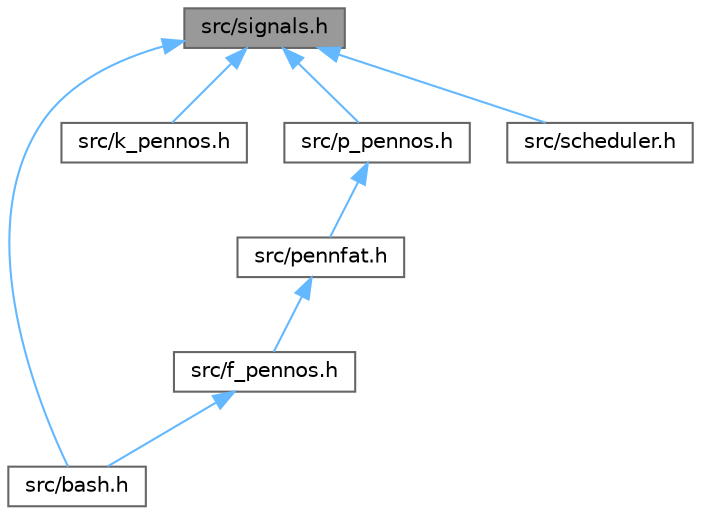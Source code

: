 digraph "src/signals.h"
{
 // LATEX_PDF_SIZE
  bgcolor="transparent";
  edge [fontname=Helvetica,fontsize=10,labelfontname=Helvetica,labelfontsize=10];
  node [fontname=Helvetica,fontsize=10,shape=box,height=0.2,width=0.4];
  Node1 [id="Node000001",label="src/signals.h",height=0.2,width=0.4,color="gray40", fillcolor="grey60", style="filled", fontcolor="black",tooltip="Header file for PennOS signals."];
  Node1 -> Node2 [id="edge8_Node000001_Node000002",dir="back",color="steelblue1",style="solid",tooltip=" "];
  Node2 [id="Node000002",label="src/bash.h",height=0.2,width=0.4,color="grey40", fillcolor="white", style="filled",URL="$bash_8h.html",tooltip="Header file defining simple shell function for PennOS."];
  Node1 -> Node3 [id="edge9_Node000001_Node000003",dir="back",color="steelblue1",style="solid",tooltip=" "];
  Node3 [id="Node000003",label="src/k_pennos.h",height=0.2,width=0.4,color="grey40", fillcolor="white", style="filled",URL="$k__pennos_8h.html",tooltip="Header file defining the kernel-level functions of PennOS."];
  Node1 -> Node4 [id="edge10_Node000001_Node000004",dir="back",color="steelblue1",style="solid",tooltip=" "];
  Node4 [id="Node000004",label="src/p_pennos.h",height=0.2,width=0.4,color="grey40", fillcolor="white", style="filled",URL="$p__pennos_8h.html",tooltip="Header file for PennOS, the Penn Shell Operating System."];
  Node4 -> Node5 [id="edge11_Node000004_Node000005",dir="back",color="steelblue1",style="solid",tooltip=" "];
  Node5 [id="Node000005",label="src/pennfat.h",height=0.2,width=0.4,color="grey40", fillcolor="white", style="filled",URL="$pennfat_8h.html",tooltip="Header file for PennFAT filesystem and related commands."];
  Node5 -> Node6 [id="edge12_Node000005_Node000006",dir="back",color="steelblue1",style="solid",tooltip=" "];
  Node6 [id="Node000006",label="src/f_pennos.h",height=0.2,width=0.4,color="grey40", fillcolor="white", style="filled",URL="$f__pennos_8h.html",tooltip="Header file for our f functions."];
  Node6 -> Node2 [id="edge13_Node000006_Node000002",dir="back",color="steelblue1",style="solid",tooltip=" "];
  Node1 -> Node7 [id="edge14_Node000001_Node000007",dir="back",color="steelblue1",style="solid",tooltip=" "];
  Node7 [id="Node000007",label="src/scheduler.h",height=0.2,width=0.4,color="grey40", fillcolor="white", style="filled",URL="$scheduler_8h.html",tooltip="Header file defining the kernel-level scheduler functions and scheduler-related helper functions for ..."];
}
